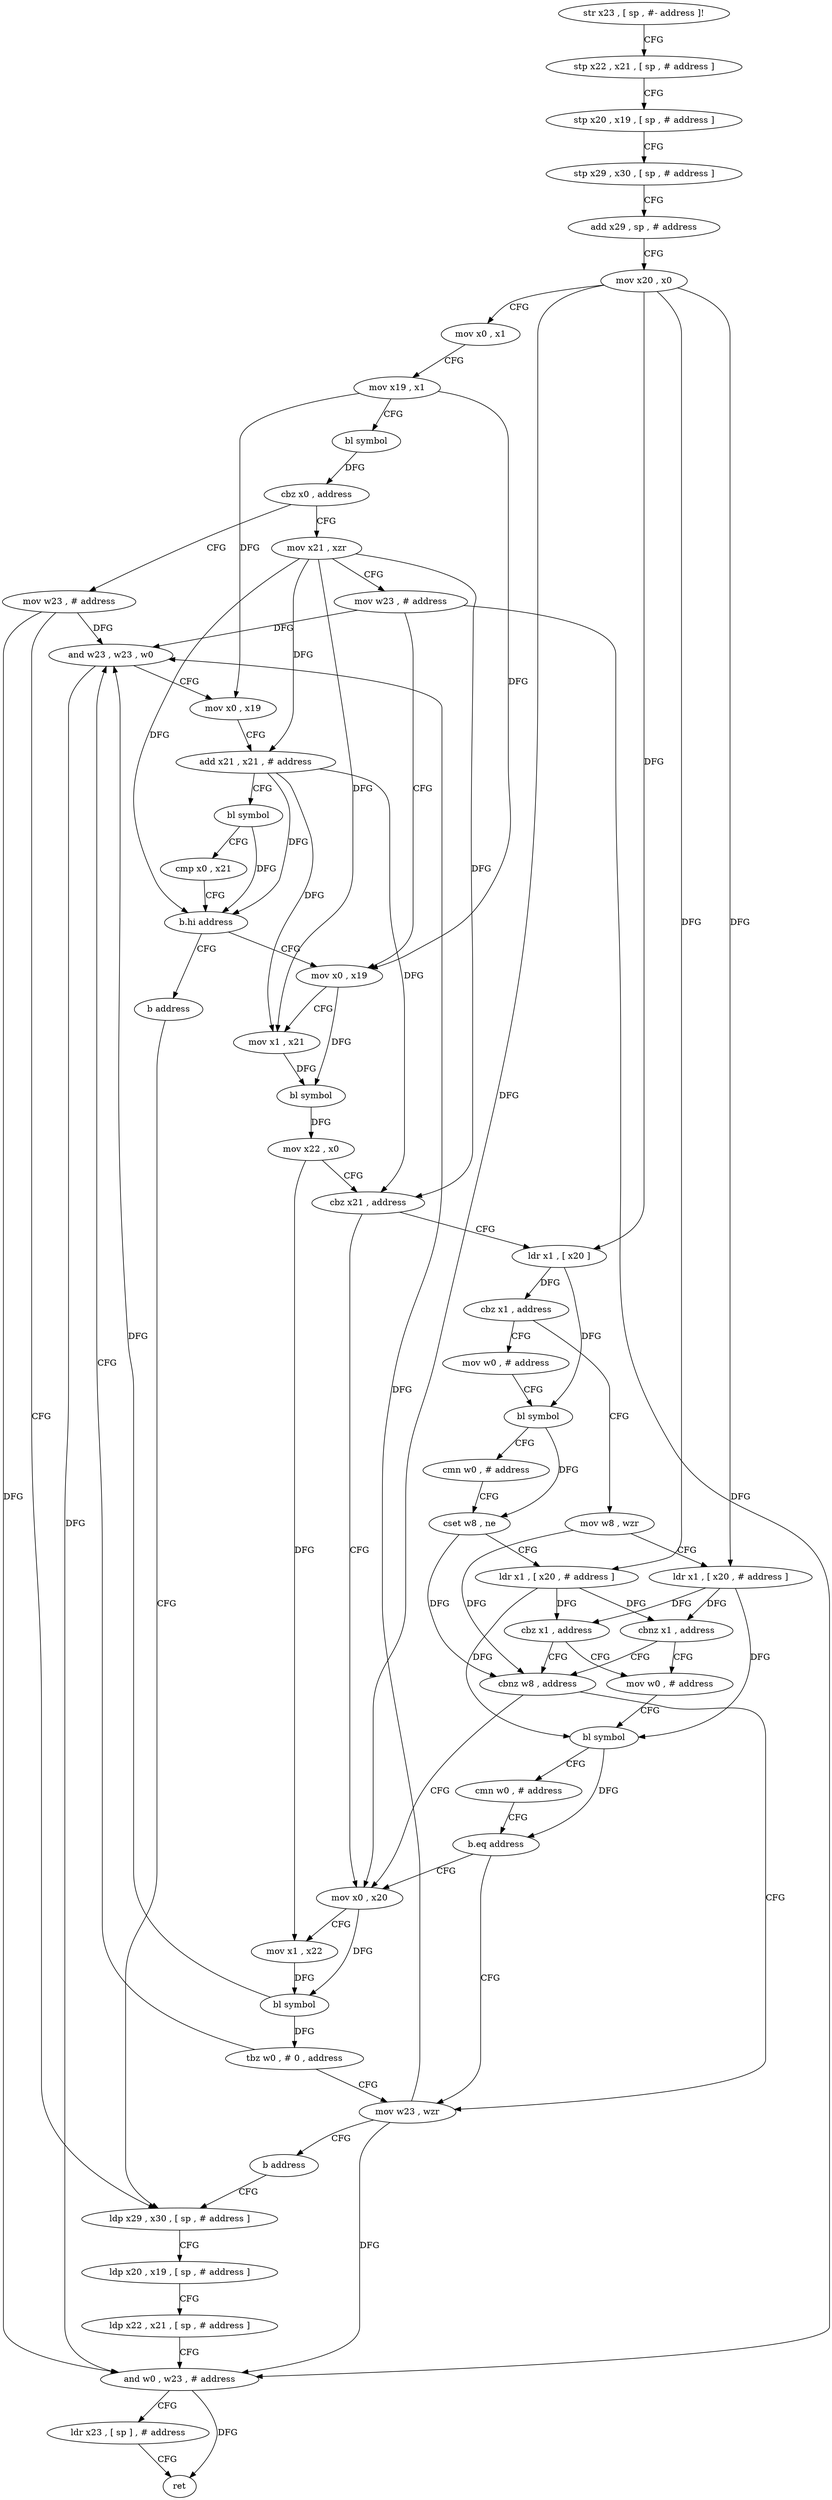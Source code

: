 digraph "func" {
"108160" [label = "str x23 , [ sp , #- address ]!" ]
"108164" [label = "stp x22 , x21 , [ sp , # address ]" ]
"108168" [label = "stp x20 , x19 , [ sp , # address ]" ]
"108172" [label = "stp x29 , x30 , [ sp , # address ]" ]
"108176" [label = "add x29 , sp , # address" ]
"108180" [label = "mov x20 , x0" ]
"108184" [label = "mov x0 , x1" ]
"108188" [label = "mov x19 , x1" ]
"108192" [label = "bl symbol" ]
"108196" [label = "cbz x0 , address" ]
"108344" [label = "mov w23 , # address" ]
"108200" [label = "mov x21 , xzr" ]
"108348" [label = "ldp x29 , x30 , [ sp , # address ]" ]
"108204" [label = "mov w23 , # address" ]
"108208" [label = "mov x0 , x19" ]
"108276" [label = "mov x0 , x20" ]
"108280" [label = "mov x1 , x22" ]
"108284" [label = "bl symbol" ]
"108288" [label = "tbz w0 , # 0 , address" ]
"108336" [label = "mov w23 , wzr" ]
"108292" [label = "and w23 , w23 , w0" ]
"108228" [label = "ldr x1 , [ x20 ]" ]
"108232" [label = "cbz x1 , address" ]
"108320" [label = "mov w8 , wzr" ]
"108236" [label = "mov w0 , # address" ]
"108340" [label = "b address" ]
"108296" [label = "mov x0 , x19" ]
"108300" [label = "add x21 , x21 , # address" ]
"108304" [label = "bl symbol" ]
"108308" [label = "cmp x0 , x21" ]
"108312" [label = "b.hi address" ]
"108316" [label = "b address" ]
"108324" [label = "ldr x1 , [ x20 , # address ]" ]
"108328" [label = "cbnz x1 , address" ]
"108260" [label = "mov w0 , # address" ]
"108332" [label = "cbnz w8 , address" ]
"108240" [label = "bl symbol" ]
"108244" [label = "cmn w0 , # address" ]
"108248" [label = "cset w8 , ne" ]
"108252" [label = "ldr x1 , [ x20 , # address ]" ]
"108256" [label = "cbz x1 , address" ]
"108352" [label = "ldp x20 , x19 , [ sp , # address ]" ]
"108356" [label = "ldp x22 , x21 , [ sp , # address ]" ]
"108360" [label = "and w0 , w23 , # address" ]
"108364" [label = "ldr x23 , [ sp ] , # address" ]
"108368" [label = "ret" ]
"108212" [label = "mov x1 , x21" ]
"108216" [label = "bl symbol" ]
"108220" [label = "mov x22 , x0" ]
"108224" [label = "cbz x21 , address" ]
"108264" [label = "bl symbol" ]
"108268" [label = "cmn w0 , # address" ]
"108272" [label = "b.eq address" ]
"108160" -> "108164" [ label = "CFG" ]
"108164" -> "108168" [ label = "CFG" ]
"108168" -> "108172" [ label = "CFG" ]
"108172" -> "108176" [ label = "CFG" ]
"108176" -> "108180" [ label = "CFG" ]
"108180" -> "108184" [ label = "CFG" ]
"108180" -> "108276" [ label = "DFG" ]
"108180" -> "108228" [ label = "DFG" ]
"108180" -> "108324" [ label = "DFG" ]
"108180" -> "108252" [ label = "DFG" ]
"108184" -> "108188" [ label = "CFG" ]
"108188" -> "108192" [ label = "CFG" ]
"108188" -> "108208" [ label = "DFG" ]
"108188" -> "108296" [ label = "DFG" ]
"108192" -> "108196" [ label = "DFG" ]
"108196" -> "108344" [ label = "CFG" ]
"108196" -> "108200" [ label = "CFG" ]
"108344" -> "108348" [ label = "CFG" ]
"108344" -> "108360" [ label = "DFG" ]
"108344" -> "108292" [ label = "DFG" ]
"108200" -> "108204" [ label = "CFG" ]
"108200" -> "108212" [ label = "DFG" ]
"108200" -> "108224" [ label = "DFG" ]
"108200" -> "108300" [ label = "DFG" ]
"108200" -> "108312" [ label = "DFG" ]
"108348" -> "108352" [ label = "CFG" ]
"108204" -> "108208" [ label = "CFG" ]
"108204" -> "108360" [ label = "DFG" ]
"108204" -> "108292" [ label = "DFG" ]
"108208" -> "108212" [ label = "CFG" ]
"108208" -> "108216" [ label = "DFG" ]
"108276" -> "108280" [ label = "CFG" ]
"108276" -> "108284" [ label = "DFG" ]
"108280" -> "108284" [ label = "DFG" ]
"108284" -> "108288" [ label = "DFG" ]
"108284" -> "108292" [ label = "DFG" ]
"108288" -> "108336" [ label = "CFG" ]
"108288" -> "108292" [ label = "CFG" ]
"108336" -> "108340" [ label = "CFG" ]
"108336" -> "108360" [ label = "DFG" ]
"108336" -> "108292" [ label = "DFG" ]
"108292" -> "108296" [ label = "CFG" ]
"108292" -> "108360" [ label = "DFG" ]
"108228" -> "108232" [ label = "DFG" ]
"108228" -> "108240" [ label = "DFG" ]
"108232" -> "108320" [ label = "CFG" ]
"108232" -> "108236" [ label = "CFG" ]
"108320" -> "108324" [ label = "CFG" ]
"108320" -> "108332" [ label = "DFG" ]
"108236" -> "108240" [ label = "CFG" ]
"108340" -> "108348" [ label = "CFG" ]
"108296" -> "108300" [ label = "CFG" ]
"108300" -> "108304" [ label = "CFG" ]
"108300" -> "108212" [ label = "DFG" ]
"108300" -> "108224" [ label = "DFG" ]
"108300" -> "108312" [ label = "DFG" ]
"108304" -> "108308" [ label = "CFG" ]
"108304" -> "108312" [ label = "DFG" ]
"108308" -> "108312" [ label = "CFG" ]
"108312" -> "108208" [ label = "CFG" ]
"108312" -> "108316" [ label = "CFG" ]
"108316" -> "108348" [ label = "CFG" ]
"108324" -> "108328" [ label = "DFG" ]
"108324" -> "108264" [ label = "DFG" ]
"108324" -> "108256" [ label = "DFG" ]
"108328" -> "108260" [ label = "CFG" ]
"108328" -> "108332" [ label = "CFG" ]
"108260" -> "108264" [ label = "CFG" ]
"108332" -> "108276" [ label = "CFG" ]
"108332" -> "108336" [ label = "CFG" ]
"108240" -> "108244" [ label = "CFG" ]
"108240" -> "108248" [ label = "DFG" ]
"108244" -> "108248" [ label = "CFG" ]
"108248" -> "108252" [ label = "CFG" ]
"108248" -> "108332" [ label = "DFG" ]
"108252" -> "108256" [ label = "DFG" ]
"108252" -> "108328" [ label = "DFG" ]
"108252" -> "108264" [ label = "DFG" ]
"108256" -> "108332" [ label = "CFG" ]
"108256" -> "108260" [ label = "CFG" ]
"108352" -> "108356" [ label = "CFG" ]
"108356" -> "108360" [ label = "CFG" ]
"108360" -> "108364" [ label = "CFG" ]
"108360" -> "108368" [ label = "DFG" ]
"108364" -> "108368" [ label = "CFG" ]
"108212" -> "108216" [ label = "DFG" ]
"108216" -> "108220" [ label = "DFG" ]
"108220" -> "108224" [ label = "CFG" ]
"108220" -> "108280" [ label = "DFG" ]
"108224" -> "108276" [ label = "CFG" ]
"108224" -> "108228" [ label = "CFG" ]
"108264" -> "108268" [ label = "CFG" ]
"108264" -> "108272" [ label = "DFG" ]
"108268" -> "108272" [ label = "CFG" ]
"108272" -> "108336" [ label = "CFG" ]
"108272" -> "108276" [ label = "CFG" ]
}
